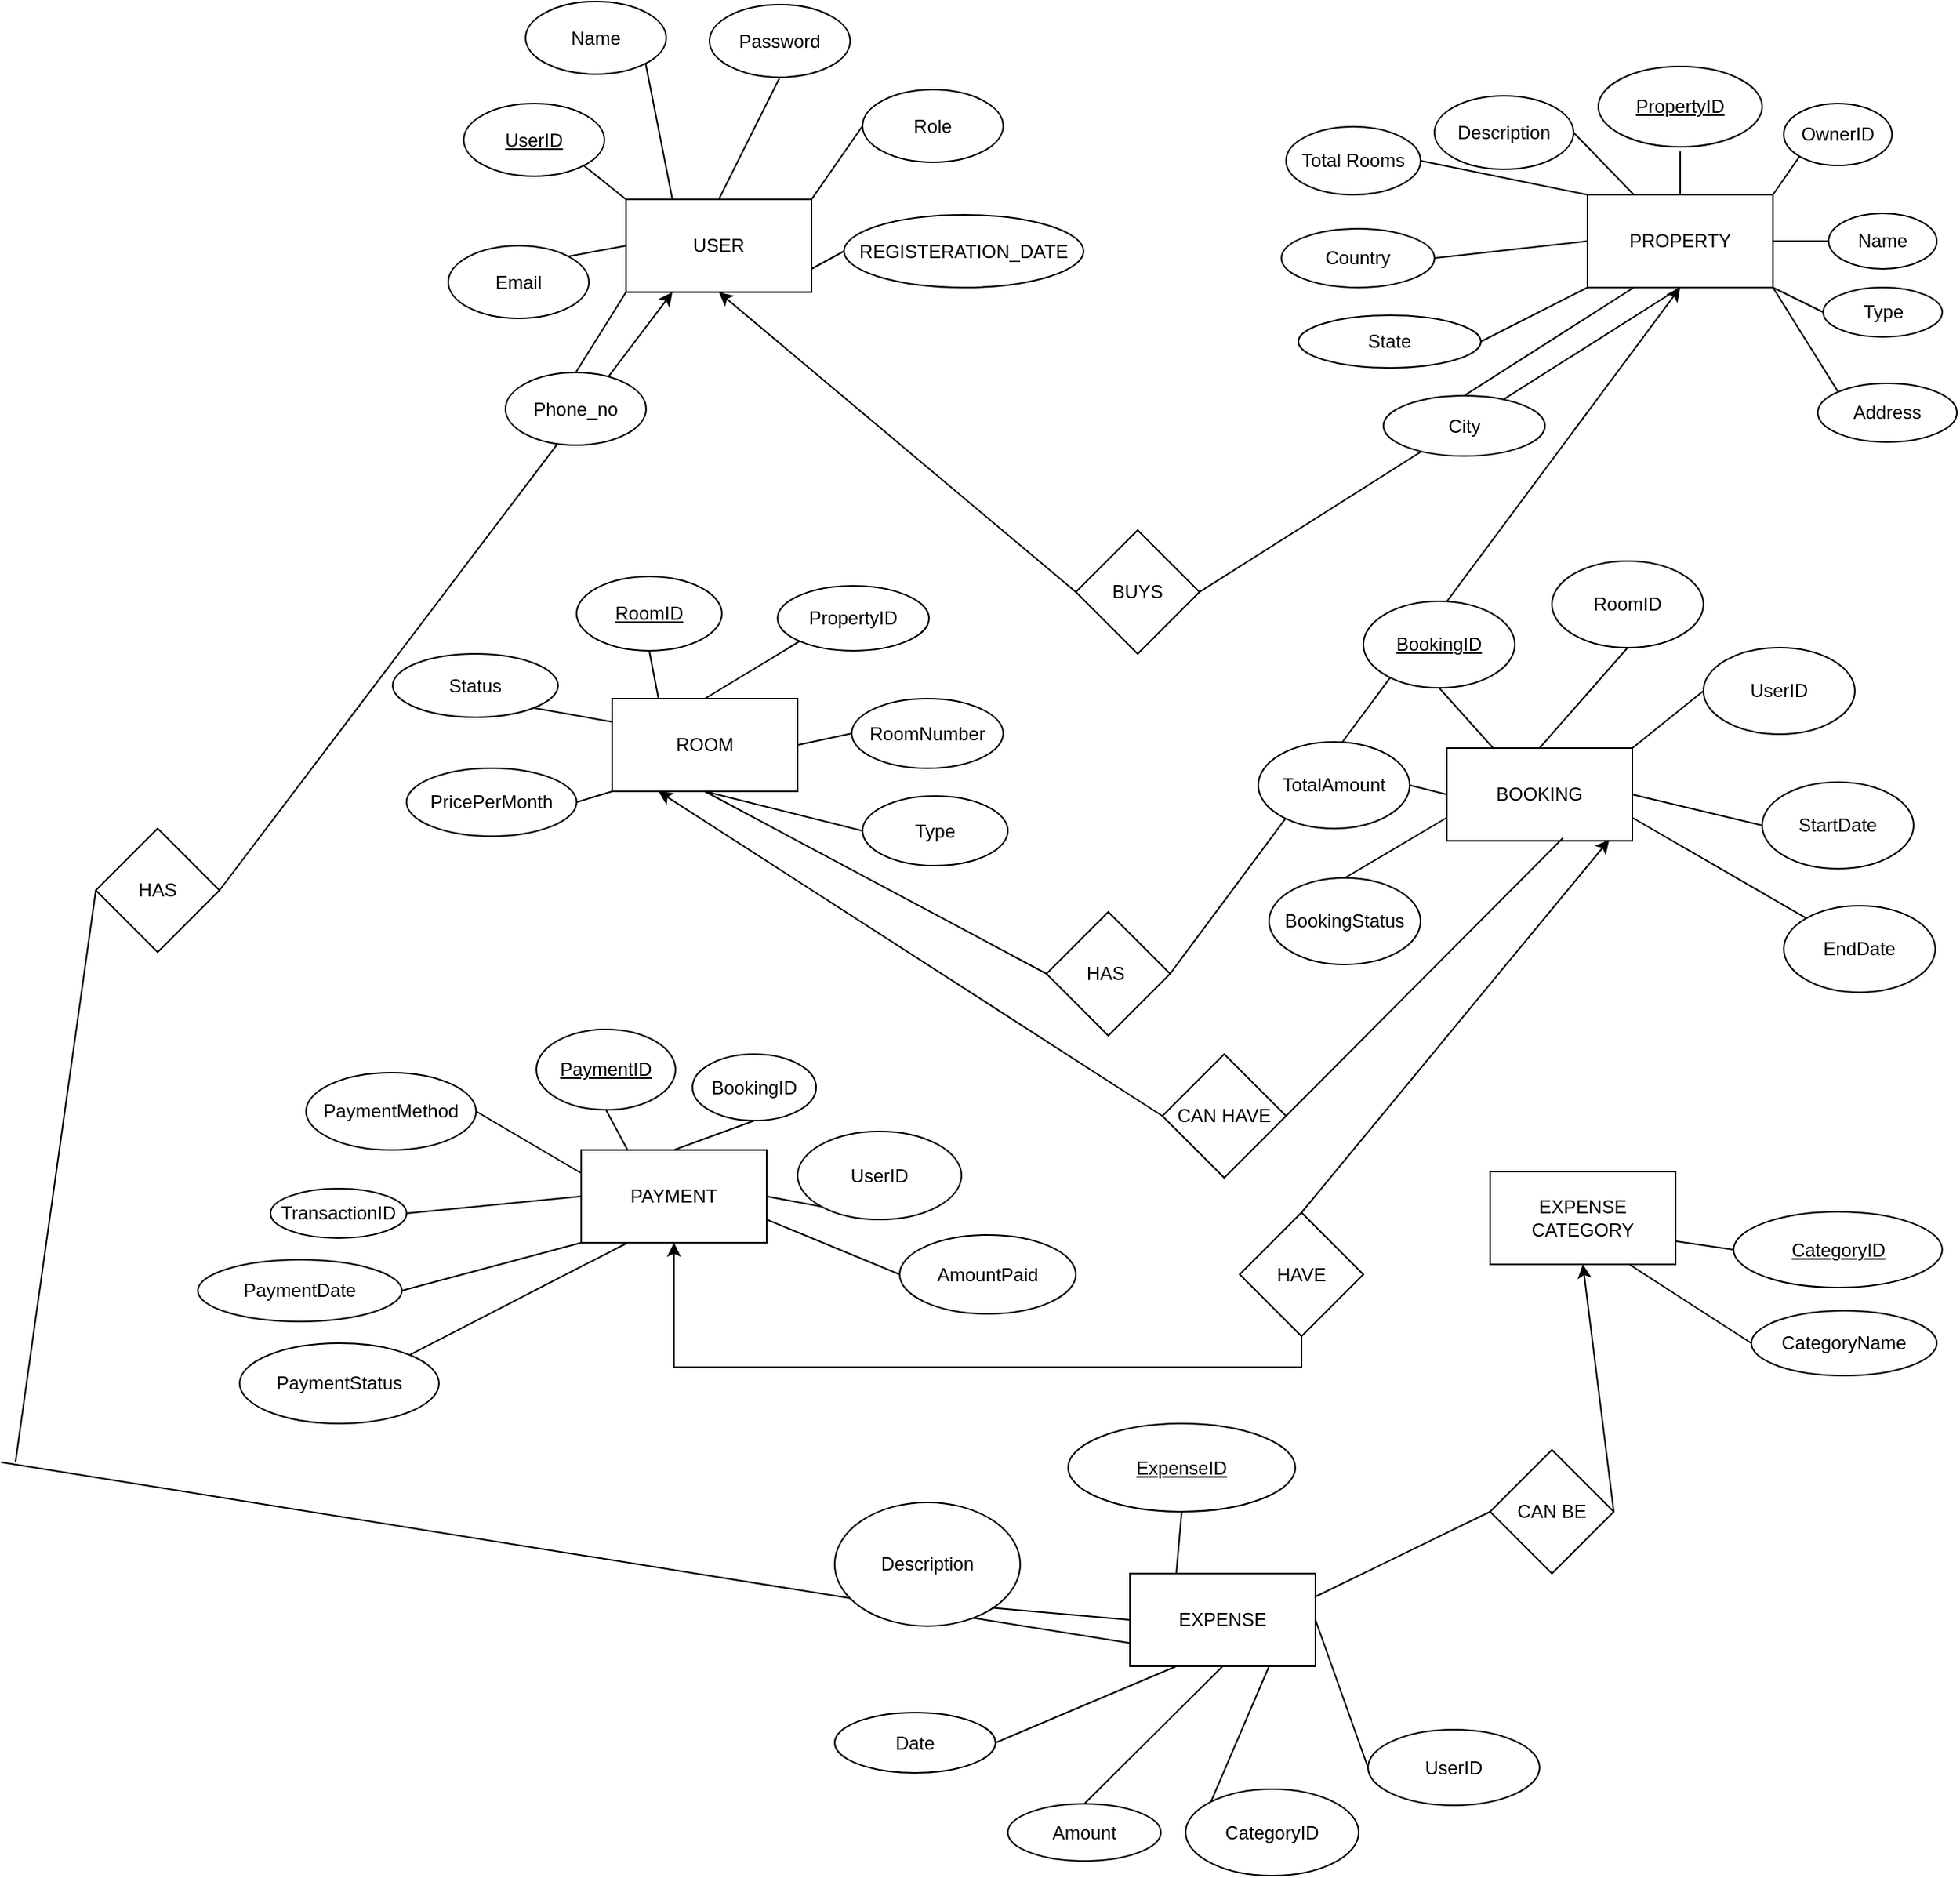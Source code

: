 <mxfile version="28.0.6">
  <diagram name="Page-1" id="TQaqRPs2xN0WM8CDjYO9">
    <mxGraphModel dx="1572" dy="1264" grid="0" gridSize="10" guides="1" tooltips="1" connect="1" arrows="1" fold="1" page="1" pageScale="1" pageWidth="3300" pageHeight="2339" math="0" shadow="0">
      <root>
        <mxCell id="0" />
        <mxCell id="1" parent="0" />
        <mxCell id="xtmyJrNdlUx_TboR2gxm-136" value="" style="endArrow=none;html=1;rounded=0;entryX=0;entryY=0.75;entryDx=0;entryDy=0;" parent="1" target="xtmyJrNdlUx_TboR2gxm-96" edge="1">
          <mxGeometry width="50" height="50" relative="1" as="geometry">
            <mxPoint x="510.667" y="972" as="sourcePoint" />
            <mxPoint x="557" y="1152" as="targetPoint" />
          </mxGeometry>
        </mxCell>
        <mxCell id="xtmyJrNdlUx_TboR2gxm-137" value="" style="endArrow=classic;html=1;rounded=0;exitX=1;exitY=0.5;exitDx=0;exitDy=0;entryX=0.5;entryY=1;entryDx=0;entryDy=0;" parent="1" source="xtmyJrNdlUx_TboR2gxm-113" target="xtmyJrNdlUx_TboR2gxm-18" edge="1">
          <mxGeometry width="50" height="50" relative="1" as="geometry">
            <mxPoint x="1334" y="580" as="sourcePoint" />
            <mxPoint x="1384" y="530" as="targetPoint" />
          </mxGeometry>
        </mxCell>
        <mxCell id="xtmyJrNdlUx_TboR2gxm-134" value="" style="endArrow=classic;html=1;rounded=0;exitX=1;exitY=0.5;exitDx=0;exitDy=0;entryX=0.25;entryY=1;entryDx=0;entryDy=0;" parent="1" source="xtmyJrNdlUx_TboR2gxm-129" target="xtmyJrNdlUx_TboR2gxm-1" edge="1">
          <mxGeometry width="50" height="50" relative="1" as="geometry">
            <mxPoint x="1334" y="580" as="sourcePoint" />
            <mxPoint x="1384" y="530" as="targetPoint" />
          </mxGeometry>
        </mxCell>
        <mxCell id="xtmyJrNdlUx_TboR2gxm-112" value="" style="endArrow=none;html=1;rounded=0;entryX=0.5;entryY=1;entryDx=0;entryDy=0;exitX=1;exitY=0.5;exitDx=0;exitDy=0;" parent="1" source="xtmyJrNdlUx_TboR2gxm-109" target="xtmyJrNdlUx_TboR2gxm-18" edge="1">
          <mxGeometry width="50" height="50" relative="1" as="geometry">
            <mxPoint x="1336" y="690" as="sourcePoint" />
            <mxPoint x="1386" y="640" as="targetPoint" />
          </mxGeometry>
        </mxCell>
        <mxCell id="xtmyJrNdlUx_TboR2gxm-1" value="USER" style="rounded=0;whiteSpace=wrap;html=1;" parent="1" vertex="1">
          <mxGeometry x="915" y="155" width="120" height="60" as="geometry" />
        </mxCell>
        <mxCell id="xtmyJrNdlUx_TboR2gxm-2" value="Name" style="ellipse;whiteSpace=wrap;html=1;" parent="1" vertex="1">
          <mxGeometry x="850" y="27" width="91" height="47" as="geometry" />
        </mxCell>
        <mxCell id="xtmyJrNdlUx_TboR2gxm-3" value="Password" style="ellipse;whiteSpace=wrap;html=1;" parent="1" vertex="1">
          <mxGeometry x="969" y="29" width="91" height="47" as="geometry" />
        </mxCell>
        <mxCell id="xtmyJrNdlUx_TboR2gxm-4" value="Role" style="ellipse;whiteSpace=wrap;html=1;" parent="1" vertex="1">
          <mxGeometry x="1068" y="84" width="91" height="47" as="geometry" />
        </mxCell>
        <mxCell id="xtmyJrNdlUx_TboR2gxm-5" value="REGISTERATION_DATE" style="ellipse;whiteSpace=wrap;html=1;" parent="1" vertex="1">
          <mxGeometry x="1056" y="165" width="155" height="47" as="geometry" />
        </mxCell>
        <mxCell id="xtmyJrNdlUx_TboR2gxm-6" value="Email" style="ellipse;whiteSpace=wrap;html=1;" parent="1" vertex="1">
          <mxGeometry x="800" y="185" width="91" height="47" as="geometry" />
        </mxCell>
        <mxCell id="xtmyJrNdlUx_TboR2gxm-7" value="&lt;u&gt;UserID&lt;/u&gt;" style="ellipse;whiteSpace=wrap;html=1;" parent="1" vertex="1">
          <mxGeometry x="810" y="93" width="91" height="47" as="geometry" />
        </mxCell>
        <mxCell id="xtmyJrNdlUx_TboR2gxm-8" value="Phone_no" style="ellipse;whiteSpace=wrap;html=1;" parent="1" vertex="1">
          <mxGeometry x="837" y="267" width="91" height="47" as="geometry" />
        </mxCell>
        <mxCell id="xtmyJrNdlUx_TboR2gxm-9" value="" style="endArrow=none;html=1;rounded=0;exitX=0;exitY=0;exitDx=0;exitDy=0;entryX=1;entryY=1;entryDx=0;entryDy=0;" parent="1" source="xtmyJrNdlUx_TboR2gxm-1" target="xtmyJrNdlUx_TboR2gxm-7" edge="1">
          <mxGeometry width="50" height="50" relative="1" as="geometry">
            <mxPoint x="1357" y="454" as="sourcePoint" />
            <mxPoint x="1407" y="404" as="targetPoint" />
          </mxGeometry>
        </mxCell>
        <mxCell id="xtmyJrNdlUx_TboR2gxm-12" value="" style="endArrow=none;html=1;rounded=0;exitX=1;exitY=0;exitDx=0;exitDy=0;entryX=0;entryY=0.5;entryDx=0;entryDy=0;" parent="1" source="xtmyJrNdlUx_TboR2gxm-1" target="xtmyJrNdlUx_TboR2gxm-4" edge="1">
          <mxGeometry width="50" height="50" relative="1" as="geometry">
            <mxPoint x="1357" y="454" as="sourcePoint" />
            <mxPoint x="1407" y="404" as="targetPoint" />
          </mxGeometry>
        </mxCell>
        <mxCell id="xtmyJrNdlUx_TboR2gxm-13" value="" style="endArrow=none;html=1;rounded=0;exitX=0;exitY=1;exitDx=0;exitDy=0;entryX=0.5;entryY=0;entryDx=0;entryDy=0;" parent="1" source="xtmyJrNdlUx_TboR2gxm-1" target="xtmyJrNdlUx_TboR2gxm-8" edge="1">
          <mxGeometry width="50" height="50" relative="1" as="geometry">
            <mxPoint x="1357" y="454" as="sourcePoint" />
            <mxPoint x="1407" y="404" as="targetPoint" />
          </mxGeometry>
        </mxCell>
        <mxCell id="xtmyJrNdlUx_TboR2gxm-14" value="" style="endArrow=none;html=1;rounded=0;exitX=0.25;exitY=0;exitDx=0;exitDy=0;entryX=1;entryY=1;entryDx=0;entryDy=0;" parent="1" source="xtmyJrNdlUx_TboR2gxm-1" target="xtmyJrNdlUx_TboR2gxm-2" edge="1">
          <mxGeometry width="50" height="50" relative="1" as="geometry">
            <mxPoint x="1357" y="454" as="sourcePoint" />
            <mxPoint x="1407" y="404" as="targetPoint" />
          </mxGeometry>
        </mxCell>
        <mxCell id="xtmyJrNdlUx_TboR2gxm-15" value="" style="endArrow=none;html=1;rounded=0;exitX=0.5;exitY=0;exitDx=0;exitDy=0;entryX=0.5;entryY=1;entryDx=0;entryDy=0;" parent="1" source="xtmyJrNdlUx_TboR2gxm-1" target="xtmyJrNdlUx_TboR2gxm-3" edge="1">
          <mxGeometry width="50" height="50" relative="1" as="geometry">
            <mxPoint x="1357" y="454" as="sourcePoint" />
            <mxPoint x="1407" y="404" as="targetPoint" />
          </mxGeometry>
        </mxCell>
        <mxCell id="xtmyJrNdlUx_TboR2gxm-16" value="" style="endArrow=none;html=1;rounded=0;exitX=0;exitY=0.5;exitDx=0;exitDy=0;entryX=1;entryY=0;entryDx=0;entryDy=0;" parent="1" source="xtmyJrNdlUx_TboR2gxm-1" target="xtmyJrNdlUx_TboR2gxm-6" edge="1">
          <mxGeometry width="50" height="50" relative="1" as="geometry">
            <mxPoint x="1357" y="454" as="sourcePoint" />
            <mxPoint x="1407" y="404" as="targetPoint" />
          </mxGeometry>
        </mxCell>
        <mxCell id="xtmyJrNdlUx_TboR2gxm-17" value="" style="endArrow=none;html=1;rounded=0;exitX=1;exitY=0.75;exitDx=0;exitDy=0;entryX=0;entryY=0.5;entryDx=0;entryDy=0;" parent="1" source="xtmyJrNdlUx_TboR2gxm-1" target="xtmyJrNdlUx_TboR2gxm-5" edge="1">
          <mxGeometry width="50" height="50" relative="1" as="geometry">
            <mxPoint x="1357" y="454" as="sourcePoint" />
            <mxPoint x="1407" y="404" as="targetPoint" />
          </mxGeometry>
        </mxCell>
        <mxCell id="xtmyJrNdlUx_TboR2gxm-18" value="PROPERTY" style="rounded=0;whiteSpace=wrap;html=1;" parent="1" vertex="1">
          <mxGeometry x="1537" y="152" width="120" height="60" as="geometry" />
        </mxCell>
        <mxCell id="xtmyJrNdlUx_TboR2gxm-19" value="Description" style="ellipse;whiteSpace=wrap;html=1;" parent="1" vertex="1">
          <mxGeometry x="1438" y="88" width="90" height="47.5" as="geometry" />
        </mxCell>
        <mxCell id="xtmyJrNdlUx_TboR2gxm-20" value="&lt;u&gt;PropertyID&lt;/u&gt;" style="ellipse;whiteSpace=wrap;html=1;" parent="1" vertex="1">
          <mxGeometry x="1544" y="69" width="106" height="52" as="geometry" />
        </mxCell>
        <mxCell id="xtmyJrNdlUx_TboR2gxm-21" value="OwnerID" style="ellipse;whiteSpace=wrap;html=1;" parent="1" vertex="1">
          <mxGeometry x="1664" y="93" width="70" height="40" as="geometry" />
        </mxCell>
        <mxCell id="xtmyJrNdlUx_TboR2gxm-22" value="Name" style="ellipse;whiteSpace=wrap;html=1;" parent="1" vertex="1">
          <mxGeometry x="1693" y="164" width="70" height="36" as="geometry" />
        </mxCell>
        <mxCell id="xtmyJrNdlUx_TboR2gxm-23" value="Type" style="ellipse;whiteSpace=wrap;html=1;" parent="1" vertex="1">
          <mxGeometry x="1689.5" y="212" width="77" height="32" as="geometry" />
        </mxCell>
        <mxCell id="xtmyJrNdlUx_TboR2gxm-24" value="Address" style="ellipse;whiteSpace=wrap;html=1;" parent="1" vertex="1">
          <mxGeometry x="1686" y="274" width="90" height="38" as="geometry" />
        </mxCell>
        <mxCell id="xtmyJrNdlUx_TboR2gxm-25" value="Total Rooms" style="ellipse;whiteSpace=wrap;html=1;" parent="1" vertex="1">
          <mxGeometry x="1342" y="108" width="87" height="44" as="geometry" />
        </mxCell>
        <mxCell id="xtmyJrNdlUx_TboR2gxm-26" value="Country" style="ellipse;whiteSpace=wrap;html=1;" parent="1" vertex="1">
          <mxGeometry x="1339" y="174" width="99" height="38" as="geometry" />
        </mxCell>
        <mxCell id="xtmyJrNdlUx_TboR2gxm-27" value="State" style="ellipse;whiteSpace=wrap;html=1;" parent="1" vertex="1">
          <mxGeometry x="1350" y="230" width="118" height="34" as="geometry" />
        </mxCell>
        <mxCell id="xtmyJrNdlUx_TboR2gxm-28" value="City" style="ellipse;whiteSpace=wrap;html=1;" parent="1" vertex="1">
          <mxGeometry x="1405" y="282" width="104.5" height="39" as="geometry" />
        </mxCell>
        <mxCell id="xtmyJrNdlUx_TboR2gxm-29" value="" style="endArrow=none;html=1;rounded=0;entryX=0.5;entryY=0;entryDx=0;entryDy=0;" parent="1" target="xtmyJrNdlUx_TboR2gxm-18" edge="1">
          <mxGeometry width="50" height="50" relative="1" as="geometry">
            <mxPoint x="1597" y="124" as="sourcePoint" />
            <mxPoint x="1407" y="404" as="targetPoint" />
          </mxGeometry>
        </mxCell>
        <mxCell id="xtmyJrNdlUx_TboR2gxm-30" value="" style="endArrow=none;html=1;rounded=0;entryX=1;entryY=0.5;entryDx=0;entryDy=0;exitX=0;exitY=0.5;exitDx=0;exitDy=0;" parent="1" source="xtmyJrNdlUx_TboR2gxm-22" target="xtmyJrNdlUx_TboR2gxm-18" edge="1">
          <mxGeometry width="50" height="50" relative="1" as="geometry">
            <mxPoint x="1357" y="454" as="sourcePoint" />
            <mxPoint x="1407" y="404" as="targetPoint" />
          </mxGeometry>
        </mxCell>
        <mxCell id="xtmyJrNdlUx_TboR2gxm-31" value="" style="endArrow=none;html=1;rounded=0;entryX=1;entryY=1;entryDx=0;entryDy=0;exitX=0;exitY=0.5;exitDx=0;exitDy=0;" parent="1" source="xtmyJrNdlUx_TboR2gxm-23" target="xtmyJrNdlUx_TboR2gxm-18" edge="1">
          <mxGeometry width="50" height="50" relative="1" as="geometry">
            <mxPoint x="1383" y="537" as="sourcePoint" />
            <mxPoint x="1433" y="487" as="targetPoint" />
          </mxGeometry>
        </mxCell>
        <mxCell id="xtmyJrNdlUx_TboR2gxm-33" value="" style="endArrow=none;html=1;rounded=0;entryX=0;entryY=0;entryDx=0;entryDy=0;exitX=1;exitY=0.5;exitDx=0;exitDy=0;" parent="1" source="xtmyJrNdlUx_TboR2gxm-25" target="xtmyJrNdlUx_TboR2gxm-18" edge="1">
          <mxGeometry width="50" height="50" relative="1" as="geometry">
            <mxPoint x="1492" y="717" as="sourcePoint" />
            <mxPoint x="1542" y="667" as="targetPoint" />
          </mxGeometry>
        </mxCell>
        <mxCell id="xtmyJrNdlUx_TboR2gxm-34" value="" style="endArrow=none;html=1;rounded=0;entryX=1;entryY=1;entryDx=0;entryDy=0;exitX=0;exitY=0;exitDx=0;exitDy=0;" parent="1" source="xtmyJrNdlUx_TboR2gxm-24" target="xtmyJrNdlUx_TboR2gxm-18" edge="1">
          <mxGeometry width="50" height="50" relative="1" as="geometry">
            <mxPoint x="1564" y="620" as="sourcePoint" />
            <mxPoint x="1614" y="570" as="targetPoint" />
          </mxGeometry>
        </mxCell>
        <mxCell id="xtmyJrNdlUx_TboR2gxm-35" value="" style="endArrow=none;html=1;rounded=0;entryX=0.25;entryY=0;entryDx=0;entryDy=0;exitX=1;exitY=0.5;exitDx=0;exitDy=0;" parent="1" source="xtmyJrNdlUx_TboR2gxm-19" target="xtmyJrNdlUx_TboR2gxm-18" edge="1">
          <mxGeometry width="50" height="50" relative="1" as="geometry">
            <mxPoint x="1653" y="757" as="sourcePoint" />
            <mxPoint x="1703" y="707" as="targetPoint" />
          </mxGeometry>
        </mxCell>
        <mxCell id="xtmyJrNdlUx_TboR2gxm-36" value="" style="endArrow=none;html=1;rounded=0;entryX=0;entryY=0.5;entryDx=0;entryDy=0;exitX=1;exitY=0.5;exitDx=0;exitDy=0;" parent="1" source="xtmyJrNdlUx_TboR2gxm-26" target="xtmyJrNdlUx_TboR2gxm-18" edge="1">
          <mxGeometry width="50" height="50" relative="1" as="geometry">
            <mxPoint x="1333" y="680" as="sourcePoint" />
            <mxPoint x="1383" y="630" as="targetPoint" />
          </mxGeometry>
        </mxCell>
        <mxCell id="xtmyJrNdlUx_TboR2gxm-37" value="" style="endArrow=none;html=1;rounded=0;entryX=0;entryY=1;entryDx=0;entryDy=0;exitX=1;exitY=0.5;exitDx=0;exitDy=0;" parent="1" source="xtmyJrNdlUx_TboR2gxm-27" target="xtmyJrNdlUx_TboR2gxm-18" edge="1">
          <mxGeometry width="50" height="50" relative="1" as="geometry">
            <mxPoint x="1013" y="709" as="sourcePoint" />
            <mxPoint x="1063" y="659" as="targetPoint" />
          </mxGeometry>
        </mxCell>
        <mxCell id="xtmyJrNdlUx_TboR2gxm-38" value="" style="endArrow=none;html=1;rounded=0;entryX=0.25;entryY=1;entryDx=0;entryDy=0;exitX=0.5;exitY=0;exitDx=0;exitDy=0;" parent="1" source="xtmyJrNdlUx_TboR2gxm-28" target="xtmyJrNdlUx_TboR2gxm-18" edge="1">
          <mxGeometry width="50" height="50" relative="1" as="geometry">
            <mxPoint x="1152" y="792" as="sourcePoint" />
            <mxPoint x="1202" y="742" as="targetPoint" />
          </mxGeometry>
        </mxCell>
        <mxCell id="xtmyJrNdlUx_TboR2gxm-39" value="" style="endArrow=none;html=1;rounded=0;entryX=1;entryY=0;entryDx=0;entryDy=0;exitX=0;exitY=1;exitDx=0;exitDy=0;" parent="1" source="xtmyJrNdlUx_TboR2gxm-21" target="xtmyJrNdlUx_TboR2gxm-18" edge="1">
          <mxGeometry width="50" height="50" relative="1" as="geometry">
            <mxPoint x="1154" y="687" as="sourcePoint" />
            <mxPoint x="1204" y="637" as="targetPoint" />
          </mxGeometry>
        </mxCell>
        <mxCell id="xtmyJrNdlUx_TboR2gxm-41" value="ROOM" style="rounded=0;whiteSpace=wrap;html=1;" parent="1" vertex="1">
          <mxGeometry x="906" y="478" width="120" height="60" as="geometry" />
        </mxCell>
        <mxCell id="xtmyJrNdlUx_TboR2gxm-42" value="RoomNumber" style="ellipse;whiteSpace=wrap;html=1;" parent="1" vertex="1">
          <mxGeometry x="1061" y="478" width="98" height="45" as="geometry" />
        </mxCell>
        <mxCell id="xtmyJrNdlUx_TboR2gxm-43" value="Type" style="ellipse;whiteSpace=wrap;html=1;" parent="1" vertex="1">
          <mxGeometry x="1068" y="541" width="94" height="45" as="geometry" />
        </mxCell>
        <mxCell id="xtmyJrNdlUx_TboR2gxm-44" value="Status" style="ellipse;whiteSpace=wrap;html=1;" parent="1" vertex="1">
          <mxGeometry x="764" y="449" width="107" height="41" as="geometry" />
        </mxCell>
        <mxCell id="xtmyJrNdlUx_TboR2gxm-45" value="PricePerMonth" style="ellipse;whiteSpace=wrap;html=1;" parent="1" vertex="1">
          <mxGeometry x="773" y="523" width="110" height="44" as="geometry" />
        </mxCell>
        <mxCell id="xtmyJrNdlUx_TboR2gxm-47" value="PropertyID" style="ellipse;whiteSpace=wrap;html=1;" parent="1" vertex="1">
          <mxGeometry x="1013" y="405" width="98" height="42" as="geometry" />
        </mxCell>
        <mxCell id="xtmyJrNdlUx_TboR2gxm-48" value="&lt;u&gt;RoomID&lt;/u&gt;" style="ellipse;whiteSpace=wrap;html=1;" parent="1" vertex="1">
          <mxGeometry x="883" y="399" width="94" height="48" as="geometry" />
        </mxCell>
        <mxCell id="xtmyJrNdlUx_TboR2gxm-49" value="" style="endArrow=none;html=1;rounded=0;exitX=0.5;exitY=0;exitDx=0;exitDy=0;entryX=0;entryY=1;entryDx=0;entryDy=0;" parent="1" source="xtmyJrNdlUx_TboR2gxm-41" target="xtmyJrNdlUx_TboR2gxm-47" edge="1">
          <mxGeometry width="50" height="50" relative="1" as="geometry">
            <mxPoint x="1078" y="454" as="sourcePoint" />
            <mxPoint x="1128" y="404" as="targetPoint" />
          </mxGeometry>
        </mxCell>
        <mxCell id="xtmyJrNdlUx_TboR2gxm-50" value="" style="endArrow=none;html=1;rounded=0;exitX=1;exitY=0.5;exitDx=0;exitDy=0;entryX=0;entryY=0.5;entryDx=0;entryDy=0;" parent="1" source="xtmyJrNdlUx_TboR2gxm-41" target="xtmyJrNdlUx_TboR2gxm-42" edge="1">
          <mxGeometry width="50" height="50" relative="1" as="geometry">
            <mxPoint x="1275" y="557" as="sourcePoint" />
            <mxPoint x="1325" y="507" as="targetPoint" />
          </mxGeometry>
        </mxCell>
        <mxCell id="xtmyJrNdlUx_TboR2gxm-51" value="" style="endArrow=none;html=1;rounded=0;exitX=1;exitY=1;exitDx=0;exitDy=0;entryX=0;entryY=0.25;entryDx=0;entryDy=0;" parent="1" source="xtmyJrNdlUx_TboR2gxm-44" target="xtmyJrNdlUx_TboR2gxm-41" edge="1">
          <mxGeometry width="50" height="50" relative="1" as="geometry">
            <mxPoint x="1298" y="580" as="sourcePoint" />
            <mxPoint x="1348" y="530" as="targetPoint" />
          </mxGeometry>
        </mxCell>
        <mxCell id="xtmyJrNdlUx_TboR2gxm-52" value="" style="endArrow=none;html=1;rounded=0;exitX=1;exitY=0.5;exitDx=0;exitDy=0;entryX=0;entryY=1;entryDx=0;entryDy=0;" parent="1" source="xtmyJrNdlUx_TboR2gxm-45" target="xtmyJrNdlUx_TboR2gxm-41" edge="1">
          <mxGeometry width="50" height="50" relative="1" as="geometry">
            <mxPoint x="1374" y="706" as="sourcePoint" />
            <mxPoint x="1424" y="656" as="targetPoint" />
          </mxGeometry>
        </mxCell>
        <mxCell id="xtmyJrNdlUx_TboR2gxm-53" value="" style="endArrow=none;html=1;rounded=0;exitX=0.5;exitY=1;exitDx=0;exitDy=0;entryX=0;entryY=0.5;entryDx=0;entryDy=0;" parent="1" source="xtmyJrNdlUx_TboR2gxm-41" target="xtmyJrNdlUx_TboR2gxm-43" edge="1">
          <mxGeometry width="50" height="50" relative="1" as="geometry">
            <mxPoint x="1202" y="713" as="sourcePoint" />
            <mxPoint x="1252" y="663" as="targetPoint" />
          </mxGeometry>
        </mxCell>
        <mxCell id="xtmyJrNdlUx_TboR2gxm-54" value="" style="endArrow=none;html=1;rounded=0;exitX=0.25;exitY=0;exitDx=0;exitDy=0;entryX=0.5;entryY=1;entryDx=0;entryDy=0;" parent="1" source="xtmyJrNdlUx_TboR2gxm-41" target="xtmyJrNdlUx_TboR2gxm-48" edge="1">
          <mxGeometry width="50" height="50" relative="1" as="geometry">
            <mxPoint x="1157" y="717" as="sourcePoint" />
            <mxPoint x="1207" y="667" as="targetPoint" />
          </mxGeometry>
        </mxCell>
        <mxCell id="xtmyJrNdlUx_TboR2gxm-55" value="BOOKING" style="rounded=0;whiteSpace=wrap;html=1;" parent="1" vertex="1">
          <mxGeometry x="1446" y="510" width="120" height="60" as="geometry" />
        </mxCell>
        <mxCell id="xtmyJrNdlUx_TboR2gxm-56" value="RoomID" style="ellipse;whiteSpace=wrap;html=1;" parent="1" vertex="1">
          <mxGeometry x="1514" y="389" width="98" height="56" as="geometry" />
        </mxCell>
        <mxCell id="xtmyJrNdlUx_TboR2gxm-57" value="UserID" style="ellipse;whiteSpace=wrap;html=1;" parent="1" vertex="1">
          <mxGeometry x="1612" y="445" width="98" height="56" as="geometry" />
        </mxCell>
        <mxCell id="xtmyJrNdlUx_TboR2gxm-58" value="StartDate" style="ellipse;whiteSpace=wrap;html=1;" parent="1" vertex="1">
          <mxGeometry x="1650" y="532" width="98" height="56" as="geometry" />
        </mxCell>
        <mxCell id="xtmyJrNdlUx_TboR2gxm-59" value="EndDate" style="ellipse;whiteSpace=wrap;html=1;" parent="1" vertex="1">
          <mxGeometry x="1664" y="612" width="98" height="56" as="geometry" />
        </mxCell>
        <mxCell id="xtmyJrNdlUx_TboR2gxm-60" value="&lt;u&gt;BookingID&lt;/u&gt;" style="ellipse;whiteSpace=wrap;html=1;" parent="1" vertex="1">
          <mxGeometry x="1392" y="415" width="98" height="56" as="geometry" />
        </mxCell>
        <mxCell id="xtmyJrNdlUx_TboR2gxm-61" value="TotalAmount" style="ellipse;whiteSpace=wrap;html=1;" parent="1" vertex="1">
          <mxGeometry x="1324" y="506" width="98" height="56" as="geometry" />
        </mxCell>
        <mxCell id="xtmyJrNdlUx_TboR2gxm-62" value="BookingStatus" style="ellipse;whiteSpace=wrap;html=1;" parent="1" vertex="1">
          <mxGeometry x="1331" y="594" width="98" height="56" as="geometry" />
        </mxCell>
        <mxCell id="xtmyJrNdlUx_TboR2gxm-65" value="" style="endArrow=none;html=1;rounded=0;exitX=0.5;exitY=0;exitDx=0;exitDy=0;entryX=0.5;entryY=1;entryDx=0;entryDy=0;" parent="1" source="xtmyJrNdlUx_TboR2gxm-55" target="xtmyJrNdlUx_TboR2gxm-56" edge="1">
          <mxGeometry width="50" height="50" relative="1" as="geometry">
            <mxPoint x="1549" y="454" as="sourcePoint" />
            <mxPoint x="1599" y="404" as="targetPoint" />
          </mxGeometry>
        </mxCell>
        <mxCell id="xtmyJrNdlUx_TboR2gxm-66" value="" style="endArrow=none;html=1;rounded=0;exitX=1;exitY=0.5;exitDx=0;exitDy=0;entryX=0;entryY=0.5;entryDx=0;entryDy=0;" parent="1" source="xtmyJrNdlUx_TboR2gxm-55" target="xtmyJrNdlUx_TboR2gxm-58" edge="1">
          <mxGeometry width="50" height="50" relative="1" as="geometry">
            <mxPoint x="1809" y="495" as="sourcePoint" />
            <mxPoint x="1859" y="445" as="targetPoint" />
          </mxGeometry>
        </mxCell>
        <mxCell id="xtmyJrNdlUx_TboR2gxm-67" value="" style="endArrow=none;html=1;rounded=0;exitX=1;exitY=0.75;exitDx=0;exitDy=0;" parent="1" source="xtmyJrNdlUx_TboR2gxm-55" target="xtmyJrNdlUx_TboR2gxm-59" edge="1">
          <mxGeometry width="50" height="50" relative="1" as="geometry">
            <mxPoint x="1842" y="523" as="sourcePoint" />
            <mxPoint x="1892" y="473" as="targetPoint" />
          </mxGeometry>
        </mxCell>
        <mxCell id="xtmyJrNdlUx_TboR2gxm-68" value="" style="endArrow=none;html=1;rounded=0;exitX=0.5;exitY=0;exitDx=0;exitDy=0;entryX=0;entryY=0.75;entryDx=0;entryDy=0;" parent="1" source="xtmyJrNdlUx_TboR2gxm-62" target="xtmyJrNdlUx_TboR2gxm-55" edge="1">
          <mxGeometry width="50" height="50" relative="1" as="geometry">
            <mxPoint x="1960" y="726" as="sourcePoint" />
            <mxPoint x="2010" y="676" as="targetPoint" />
          </mxGeometry>
        </mxCell>
        <mxCell id="xtmyJrNdlUx_TboR2gxm-70" value="" style="endArrow=none;html=1;rounded=0;exitX=1;exitY=0.5;exitDx=0;exitDy=0;entryX=0;entryY=0.5;entryDx=0;entryDy=0;" parent="1" source="xtmyJrNdlUx_TboR2gxm-61" target="xtmyJrNdlUx_TboR2gxm-55" edge="1">
          <mxGeometry width="50" height="50" relative="1" as="geometry">
            <mxPoint x="1977" y="659" as="sourcePoint" />
            <mxPoint x="2027" y="609" as="targetPoint" />
          </mxGeometry>
        </mxCell>
        <mxCell id="xtmyJrNdlUx_TboR2gxm-71" value="" style="endArrow=none;html=1;rounded=0;exitX=0.5;exitY=1;exitDx=0;exitDy=0;entryX=0.25;entryY=0;entryDx=0;entryDy=0;" parent="1" source="xtmyJrNdlUx_TboR2gxm-60" target="xtmyJrNdlUx_TboR2gxm-55" edge="1">
          <mxGeometry width="50" height="50" relative="1" as="geometry">
            <mxPoint x="1904" y="597" as="sourcePoint" />
            <mxPoint x="1954" y="547" as="targetPoint" />
          </mxGeometry>
        </mxCell>
        <mxCell id="xtmyJrNdlUx_TboR2gxm-72" value="" style="endArrow=none;html=1;rounded=0;exitX=1;exitY=0;exitDx=0;exitDy=0;entryX=0;entryY=0.5;entryDx=0;entryDy=0;" parent="1" source="xtmyJrNdlUx_TboR2gxm-55" target="xtmyJrNdlUx_TboR2gxm-57" edge="1">
          <mxGeometry width="50" height="50" relative="1" as="geometry">
            <mxPoint x="1810" y="732" as="sourcePoint" />
            <mxPoint x="1860" y="682" as="targetPoint" />
          </mxGeometry>
        </mxCell>
        <mxCell id="xtmyJrNdlUx_TboR2gxm-73" value="PAYMENT" style="rounded=0;whiteSpace=wrap;html=1;" parent="1" vertex="1">
          <mxGeometry x="886" y="770" width="120" height="60" as="geometry" />
        </mxCell>
        <mxCell id="xtmyJrNdlUx_TboR2gxm-74" value="&lt;u&gt;PaymentID&lt;/u&gt;" style="ellipse;whiteSpace=wrap;html=1;" parent="1" vertex="1">
          <mxGeometry x="857" y="692" width="90" height="52" as="geometry" />
        </mxCell>
        <mxCell id="xtmyJrNdlUx_TboR2gxm-75" value="BookingID" style="ellipse;whiteSpace=wrap;html=1;" parent="1" vertex="1">
          <mxGeometry x="958" y="708" width="80" height="43" as="geometry" />
        </mxCell>
        <mxCell id="xtmyJrNdlUx_TboR2gxm-76" value="UserID" style="ellipse;whiteSpace=wrap;html=1;" parent="1" vertex="1">
          <mxGeometry x="1026" y="758" width="106" height="57" as="geometry" />
        </mxCell>
        <mxCell id="xtmyJrNdlUx_TboR2gxm-77" value="PaymentStatus" style="ellipse;whiteSpace=wrap;html=1;" parent="1" vertex="1">
          <mxGeometry x="665" y="895" width="129" height="52" as="geometry" />
        </mxCell>
        <mxCell id="xtmyJrNdlUx_TboR2gxm-78" value="AmountPaid" style="ellipse;whiteSpace=wrap;html=1;" parent="1" vertex="1">
          <mxGeometry x="1092" y="825" width="114" height="51" as="geometry" />
        </mxCell>
        <mxCell id="xtmyJrNdlUx_TboR2gxm-79" value="PaymentDate" style="ellipse;whiteSpace=wrap;html=1;" parent="1" vertex="1">
          <mxGeometry x="638" y="841" width="132" height="40" as="geometry" />
        </mxCell>
        <mxCell id="xtmyJrNdlUx_TboR2gxm-80" value="PaymentMethod" style="ellipse;whiteSpace=wrap;html=1;" parent="1" vertex="1">
          <mxGeometry x="708" y="720" width="110" height="50" as="geometry" />
        </mxCell>
        <mxCell id="xtmyJrNdlUx_TboR2gxm-81" value="TransactionID" style="ellipse;whiteSpace=wrap;html=1;" parent="1" vertex="1">
          <mxGeometry x="685" y="795" width="88" height="32" as="geometry" />
        </mxCell>
        <mxCell id="xtmyJrNdlUx_TboR2gxm-82" value="" style="endArrow=none;html=1;rounded=0;exitX=1;exitY=0.5;exitDx=0;exitDy=0;entryX=0;entryY=1;entryDx=0;entryDy=0;" parent="1" source="xtmyJrNdlUx_TboR2gxm-79" target="xtmyJrNdlUx_TboR2gxm-73" edge="1">
          <mxGeometry width="50" height="50" relative="1" as="geometry">
            <mxPoint x="1179" y="714" as="sourcePoint" />
            <mxPoint x="1229" y="664" as="targetPoint" />
          </mxGeometry>
        </mxCell>
        <mxCell id="xtmyJrNdlUx_TboR2gxm-83" value="" style="endArrow=none;html=1;rounded=0;exitX=1;exitY=0;exitDx=0;exitDy=0;entryX=0.25;entryY=1;entryDx=0;entryDy=0;" parent="1" source="xtmyJrNdlUx_TboR2gxm-77" target="xtmyJrNdlUx_TboR2gxm-73" edge="1">
          <mxGeometry width="50" height="50" relative="1" as="geometry">
            <mxPoint x="1208" y="744" as="sourcePoint" />
            <mxPoint x="916" y="835" as="targetPoint" />
          </mxGeometry>
        </mxCell>
        <mxCell id="xtmyJrNdlUx_TboR2gxm-84" value="" style="endArrow=none;html=1;rounded=0;exitX=1;exitY=0.5;exitDx=0;exitDy=0;entryX=0;entryY=0.25;entryDx=0;entryDy=0;" parent="1" source="xtmyJrNdlUx_TboR2gxm-80" target="xtmyJrNdlUx_TboR2gxm-73" edge="1">
          <mxGeometry width="50" height="50" relative="1" as="geometry">
            <mxPoint x="1323" y="882" as="sourcePoint" />
            <mxPoint x="1373" y="832" as="targetPoint" />
          </mxGeometry>
        </mxCell>
        <mxCell id="xtmyJrNdlUx_TboR2gxm-85" value="" style="endArrow=none;html=1;rounded=0;exitX=1;exitY=0.5;exitDx=0;exitDy=0;entryX=0;entryY=0.5;entryDx=0;entryDy=0;" parent="1" source="xtmyJrNdlUx_TboR2gxm-81" target="xtmyJrNdlUx_TboR2gxm-73" edge="1">
          <mxGeometry width="50" height="50" relative="1" as="geometry">
            <mxPoint x="1396" y="960" as="sourcePoint" />
            <mxPoint x="1446" y="910" as="targetPoint" />
          </mxGeometry>
        </mxCell>
        <mxCell id="xtmyJrNdlUx_TboR2gxm-86" value="" style="endArrow=none;html=1;rounded=0;entryX=0;entryY=0.5;entryDx=0;entryDy=0;exitX=1;exitY=0.75;exitDx=0;exitDy=0;" parent="1" source="xtmyJrNdlUx_TboR2gxm-73" target="xtmyJrNdlUx_TboR2gxm-78" edge="1">
          <mxGeometry width="50" height="50" relative="1" as="geometry">
            <mxPoint x="1082" y="1085" as="sourcePoint" />
            <mxPoint x="1132" y="1035" as="targetPoint" />
          </mxGeometry>
        </mxCell>
        <mxCell id="xtmyJrNdlUx_TboR2gxm-87" value="" style="endArrow=none;html=1;rounded=0;entryX=0;entryY=1;entryDx=0;entryDy=0;exitX=1;exitY=0.5;exitDx=0;exitDy=0;" parent="1" source="xtmyJrNdlUx_TboR2gxm-73" target="xtmyJrNdlUx_TboR2gxm-76" edge="1">
          <mxGeometry width="50" height="50" relative="1" as="geometry">
            <mxPoint x="1051" y="1039" as="sourcePoint" />
            <mxPoint x="1101" y="989" as="targetPoint" />
          </mxGeometry>
        </mxCell>
        <mxCell id="xtmyJrNdlUx_TboR2gxm-88" value="" style="endArrow=none;html=1;rounded=0;exitX=0.5;exitY=1;exitDx=0;exitDy=0;entryX=0.5;entryY=0;entryDx=0;entryDy=0;" parent="1" source="xtmyJrNdlUx_TboR2gxm-75" target="xtmyJrNdlUx_TboR2gxm-73" edge="1">
          <mxGeometry width="50" height="50" relative="1" as="geometry">
            <mxPoint x="966" y="1029" as="sourcePoint" />
            <mxPoint x="1016" y="979" as="targetPoint" />
          </mxGeometry>
        </mxCell>
        <mxCell id="xtmyJrNdlUx_TboR2gxm-89" value="" style="endArrow=none;html=1;rounded=0;entryX=0.25;entryY=0;entryDx=0;entryDy=0;exitX=0.5;exitY=1;exitDx=0;exitDy=0;" parent="1" source="xtmyJrNdlUx_TboR2gxm-74" target="xtmyJrNdlUx_TboR2gxm-73" edge="1">
          <mxGeometry width="50" height="50" relative="1" as="geometry">
            <mxPoint x="889" y="1060" as="sourcePoint" />
            <mxPoint x="939" y="1010" as="targetPoint" />
          </mxGeometry>
        </mxCell>
        <mxCell id="xtmyJrNdlUx_TboR2gxm-91" value="EXPENSE CATEGORY" style="rounded=0;whiteSpace=wrap;html=1;" parent="1" vertex="1">
          <mxGeometry x="1474" y="784" width="120" height="60" as="geometry" />
        </mxCell>
        <mxCell id="xtmyJrNdlUx_TboR2gxm-92" value="CategoryName" style="ellipse;whiteSpace=wrap;html=1;" parent="1" vertex="1">
          <mxGeometry x="1643" y="874" width="120" height="42" as="geometry" />
        </mxCell>
        <mxCell id="xtmyJrNdlUx_TboR2gxm-93" value="&lt;u&gt;CategoryID&lt;/u&gt;" style="ellipse;whiteSpace=wrap;html=1;" parent="1" vertex="1">
          <mxGeometry x="1631.5" y="810" width="135" height="49" as="geometry" />
        </mxCell>
        <mxCell id="xtmyJrNdlUx_TboR2gxm-94" value="" style="endArrow=none;html=1;rounded=0;entryX=0;entryY=0.5;entryDx=0;entryDy=0;exitX=0.75;exitY=1;exitDx=0;exitDy=0;" parent="1" source="xtmyJrNdlUx_TboR2gxm-91" target="xtmyJrNdlUx_TboR2gxm-92" edge="1">
          <mxGeometry width="50" height="50" relative="1" as="geometry">
            <mxPoint x="1179" y="714" as="sourcePoint" />
            <mxPoint x="1229" y="664" as="targetPoint" />
          </mxGeometry>
        </mxCell>
        <mxCell id="xtmyJrNdlUx_TboR2gxm-95" value="" style="endArrow=none;html=1;rounded=0;entryX=0;entryY=0.5;entryDx=0;entryDy=0;exitX=1;exitY=0.75;exitDx=0;exitDy=0;" parent="1" source="xtmyJrNdlUx_TboR2gxm-91" target="xtmyJrNdlUx_TboR2gxm-93" edge="1">
          <mxGeometry width="50" height="50" relative="1" as="geometry">
            <mxPoint x="1181" y="934" as="sourcePoint" />
            <mxPoint x="1231" y="884" as="targetPoint" />
          </mxGeometry>
        </mxCell>
        <mxCell id="xtmyJrNdlUx_TboR2gxm-96" value="EXPENSE" style="rounded=0;whiteSpace=wrap;html=1;" parent="1" vertex="1">
          <mxGeometry x="1241" y="1044" width="120" height="60" as="geometry" />
        </mxCell>
        <mxCell id="xtmyJrNdlUx_TboR2gxm-97" value="&lt;u&gt;ExpenseID&lt;/u&gt;" style="ellipse;whiteSpace=wrap;html=1;" parent="1" vertex="1">
          <mxGeometry x="1201" y="947" width="147" height="57" as="geometry" />
        </mxCell>
        <mxCell id="xtmyJrNdlUx_TboR2gxm-98" value="UserID" style="ellipse;whiteSpace=wrap;html=1;" parent="1" vertex="1">
          <mxGeometry x="1395" y="1145" width="111" height="49" as="geometry" />
        </mxCell>
        <mxCell id="xtmyJrNdlUx_TboR2gxm-99" value="CategoryID" style="ellipse;whiteSpace=wrap;html=1;" parent="1" vertex="1">
          <mxGeometry x="1277" y="1183.5" width="112" height="56" as="geometry" />
        </mxCell>
        <mxCell id="xtmyJrNdlUx_TboR2gxm-100" value="Amount" style="ellipse;whiteSpace=wrap;html=1;" parent="1" vertex="1">
          <mxGeometry x="1162" y="1193" width="99" height="37" as="geometry" />
        </mxCell>
        <mxCell id="xtmyJrNdlUx_TboR2gxm-101" value="Date" style="ellipse;whiteSpace=wrap;html=1;" parent="1" vertex="1">
          <mxGeometry x="1050" y="1134" width="104" height="39" as="geometry" />
        </mxCell>
        <mxCell id="xtmyJrNdlUx_TboR2gxm-102" value="Description" style="ellipse;whiteSpace=wrap;html=1;" parent="1" vertex="1">
          <mxGeometry x="1050" y="998" width="120" height="80" as="geometry" />
        </mxCell>
        <mxCell id="xtmyJrNdlUx_TboR2gxm-103" value="" style="endArrow=none;html=1;rounded=0;entryX=0.5;entryY=1;entryDx=0;entryDy=0;exitX=0.25;exitY=0;exitDx=0;exitDy=0;" parent="1" source="xtmyJrNdlUx_TboR2gxm-96" target="xtmyJrNdlUx_TboR2gxm-97" edge="1">
          <mxGeometry width="50" height="50" relative="1" as="geometry">
            <mxPoint x="1396" y="1154" as="sourcePoint" />
            <mxPoint x="1446" y="1104" as="targetPoint" />
          </mxGeometry>
        </mxCell>
        <mxCell id="xtmyJrNdlUx_TboR2gxm-104" value="" style="endArrow=none;html=1;rounded=0;entryX=1;entryY=1;entryDx=0;entryDy=0;exitX=0;exitY=0.5;exitDx=0;exitDy=0;" parent="1" source="xtmyJrNdlUx_TboR2gxm-96" target="xtmyJrNdlUx_TboR2gxm-102" edge="1">
          <mxGeometry width="50" height="50" relative="1" as="geometry">
            <mxPoint x="1522" y="1408" as="sourcePoint" />
            <mxPoint x="1572" y="1358" as="targetPoint" />
          </mxGeometry>
        </mxCell>
        <mxCell id="xtmyJrNdlUx_TboR2gxm-105" value="" style="endArrow=none;html=1;rounded=0;exitX=1;exitY=0.5;exitDx=0;exitDy=0;entryX=0.25;entryY=1;entryDx=0;entryDy=0;" parent="1" source="xtmyJrNdlUx_TboR2gxm-101" target="xtmyJrNdlUx_TboR2gxm-96" edge="1">
          <mxGeometry width="50" height="50" relative="1" as="geometry">
            <mxPoint x="1437" y="1413" as="sourcePoint" />
            <mxPoint x="1487" y="1363" as="targetPoint" />
          </mxGeometry>
        </mxCell>
        <mxCell id="xtmyJrNdlUx_TboR2gxm-106" value="" style="endArrow=none;html=1;rounded=0;entryX=0.5;entryY=0;entryDx=0;entryDy=0;exitX=0.5;exitY=1;exitDx=0;exitDy=0;" parent="1" source="xtmyJrNdlUx_TboR2gxm-96" target="xtmyJrNdlUx_TboR2gxm-100" edge="1">
          <mxGeometry width="50" height="50" relative="1" as="geometry">
            <mxPoint x="1334" y="1454" as="sourcePoint" />
            <mxPoint x="1384" y="1404" as="targetPoint" />
          </mxGeometry>
        </mxCell>
        <mxCell id="xtmyJrNdlUx_TboR2gxm-107" value="" style="endArrow=none;html=1;rounded=0;entryX=0;entryY=0;entryDx=0;entryDy=0;exitX=0.75;exitY=1;exitDx=0;exitDy=0;" parent="1" source="xtmyJrNdlUx_TboR2gxm-96" target="xtmyJrNdlUx_TboR2gxm-99" edge="1">
          <mxGeometry width="50" height="50" relative="1" as="geometry">
            <mxPoint x="1281" y="1438" as="sourcePoint" />
            <mxPoint x="1331" y="1388" as="targetPoint" />
          </mxGeometry>
        </mxCell>
        <mxCell id="xtmyJrNdlUx_TboR2gxm-108" value="" style="endArrow=none;html=1;rounded=0;entryX=0;entryY=0.5;entryDx=0;entryDy=0;exitX=1;exitY=0.5;exitDx=0;exitDy=0;" parent="1" source="xtmyJrNdlUx_TboR2gxm-96" target="xtmyJrNdlUx_TboR2gxm-98" edge="1">
          <mxGeometry width="50" height="50" relative="1" as="geometry">
            <mxPoint x="1152" y="1443" as="sourcePoint" />
            <mxPoint x="1202" y="1393" as="targetPoint" />
          </mxGeometry>
        </mxCell>
        <mxCell id="xtmyJrNdlUx_TboR2gxm-109" value="BUYS" style="rhombus;whiteSpace=wrap;html=1;" parent="1" vertex="1">
          <mxGeometry x="1206" y="369" width="80" height="80" as="geometry" />
        </mxCell>
        <mxCell id="xtmyJrNdlUx_TboR2gxm-111" value="" style="endArrow=classic;html=1;rounded=0;entryX=0.5;entryY=1;entryDx=0;entryDy=0;exitX=0;exitY=0.5;exitDx=0;exitDy=0;" parent="1" source="xtmyJrNdlUx_TboR2gxm-109" target="xtmyJrNdlUx_TboR2gxm-1" edge="1">
          <mxGeometry width="50" height="50" relative="1" as="geometry">
            <mxPoint x="1336" y="690" as="sourcePoint" />
            <mxPoint x="1386" y="640" as="targetPoint" />
          </mxGeometry>
        </mxCell>
        <mxCell id="xtmyJrNdlUx_TboR2gxm-113" value="HAS&amp;nbsp;" style="rhombus;whiteSpace=wrap;html=1;" parent="1" vertex="1">
          <mxGeometry x="1187" y="616" width="80" height="80" as="geometry" />
        </mxCell>
        <mxCell id="xtmyJrNdlUx_TboR2gxm-122" style="edgeStyle=orthogonalEdgeStyle;rounded=0;orthogonalLoop=1;jettySize=auto;html=1;entryX=0.5;entryY=1;entryDx=0;entryDy=0;exitX=0.5;exitY=1;exitDx=0;exitDy=0;" parent="1" source="xtmyJrNdlUx_TboR2gxm-119" target="xtmyJrNdlUx_TboR2gxm-73" edge="1">
          <mxGeometry relative="1" as="geometry" />
        </mxCell>
        <mxCell id="xtmyJrNdlUx_TboR2gxm-116" value="CAN HAVE" style="rhombus;whiteSpace=wrap;html=1;" parent="1" vertex="1">
          <mxGeometry x="1262" y="708" width="80" height="80" as="geometry" />
        </mxCell>
        <mxCell id="xtmyJrNdlUx_TboR2gxm-117" value="" style="endArrow=classic;html=1;rounded=0;exitX=0;exitY=0.5;exitDx=0;exitDy=0;entryX=0.25;entryY=1;entryDx=0;entryDy=0;" parent="1" source="xtmyJrNdlUx_TboR2gxm-116" target="xtmyJrNdlUx_TboR2gxm-41" edge="1">
          <mxGeometry width="50" height="50" relative="1" as="geometry">
            <mxPoint x="1318" y="692" as="sourcePoint" />
            <mxPoint x="1368" y="642" as="targetPoint" />
          </mxGeometry>
        </mxCell>
        <mxCell id="xtmyJrNdlUx_TboR2gxm-118" value="" style="endArrow=none;html=1;rounded=0;exitX=1;exitY=0.5;exitDx=0;exitDy=0;entryX=0.626;entryY=0.969;entryDx=0;entryDy=0;entryPerimeter=0;" parent="1" source="xtmyJrNdlUx_TboR2gxm-116" target="xtmyJrNdlUx_TboR2gxm-55" edge="1">
          <mxGeometry width="50" height="50" relative="1" as="geometry">
            <mxPoint x="1318" y="692" as="sourcePoint" />
            <mxPoint x="1368" y="642" as="targetPoint" />
          </mxGeometry>
        </mxCell>
        <mxCell id="xtmyJrNdlUx_TboR2gxm-119" value="HAVE" style="rhombus;whiteSpace=wrap;html=1;" parent="1" vertex="1">
          <mxGeometry x="1312" y="810.5" width="80" height="80" as="geometry" />
        </mxCell>
        <mxCell id="xtmyJrNdlUx_TboR2gxm-123" value="" style="endArrow=classic;html=1;rounded=0;exitX=0.5;exitY=0;exitDx=0;exitDy=0;entryX=0.876;entryY=0.987;entryDx=0;entryDy=0;entryPerimeter=0;" parent="1" source="xtmyJrNdlUx_TboR2gxm-119" target="xtmyJrNdlUx_TboR2gxm-55" edge="1">
          <mxGeometry width="50" height="50" relative="1" as="geometry">
            <mxPoint x="1318" y="671" as="sourcePoint" />
            <mxPoint x="1533" y="577" as="targetPoint" />
          </mxGeometry>
        </mxCell>
        <mxCell id="xtmyJrNdlUx_TboR2gxm-125" value="CAN BE" style="rhombus;whiteSpace=wrap;html=1;" parent="1" vertex="1">
          <mxGeometry x="1474" y="964" width="80" height="80" as="geometry" />
        </mxCell>
        <mxCell id="xtmyJrNdlUx_TboR2gxm-126" value="" style="endArrow=classic;html=1;rounded=0;exitX=1;exitY=0.5;exitDx=0;exitDy=0;entryX=0.5;entryY=1;entryDx=0;entryDy=0;" parent="1" source="xtmyJrNdlUx_TboR2gxm-125" target="xtmyJrNdlUx_TboR2gxm-91" edge="1">
          <mxGeometry width="50" height="50" relative="1" as="geometry">
            <mxPoint x="1318" y="671" as="sourcePoint" />
            <mxPoint x="1368" y="621" as="targetPoint" />
          </mxGeometry>
        </mxCell>
        <mxCell id="xtmyJrNdlUx_TboR2gxm-127" value="" style="endArrow=none;html=1;rounded=0;exitX=0;exitY=0.5;exitDx=0;exitDy=0;entryX=1;entryY=0.25;entryDx=0;entryDy=0;" parent="1" source="xtmyJrNdlUx_TboR2gxm-125" target="xtmyJrNdlUx_TboR2gxm-96" edge="1">
          <mxGeometry width="50" height="50" relative="1" as="geometry">
            <mxPoint x="1318" y="671" as="sourcePoint" />
            <mxPoint x="1368" y="621" as="targetPoint" />
          </mxGeometry>
        </mxCell>
        <mxCell id="xtmyJrNdlUx_TboR2gxm-129" value="HAS" style="rhombus;whiteSpace=wrap;html=1;" parent="1" vertex="1">
          <mxGeometry x="572" y="562" width="80" height="80" as="geometry" />
        </mxCell>
        <mxCell id="xtmyJrNdlUx_TboR2gxm-135" value="" style="endArrow=none;html=1;rounded=0;exitX=0;exitY=0.5;exitDx=0;exitDy=0;" parent="1" source="xtmyJrNdlUx_TboR2gxm-129" edge="1">
          <mxGeometry width="50" height="50" relative="1" as="geometry">
            <mxPoint x="1334" y="580" as="sourcePoint" />
            <mxPoint x="520" y="972" as="targetPoint" />
          </mxGeometry>
        </mxCell>
        <mxCell id="xtmyJrNdlUx_TboR2gxm-138" value="" style="endArrow=none;html=1;rounded=0;exitX=0;exitY=0.5;exitDx=0;exitDy=0;entryX=0.5;entryY=1;entryDx=0;entryDy=0;" parent="1" source="xtmyJrNdlUx_TboR2gxm-113" target="xtmyJrNdlUx_TboR2gxm-41" edge="1">
          <mxGeometry width="50" height="50" relative="1" as="geometry">
            <mxPoint x="1334" y="580" as="sourcePoint" />
            <mxPoint x="1384" y="530" as="targetPoint" />
          </mxGeometry>
        </mxCell>
      </root>
    </mxGraphModel>
  </diagram>
</mxfile>
